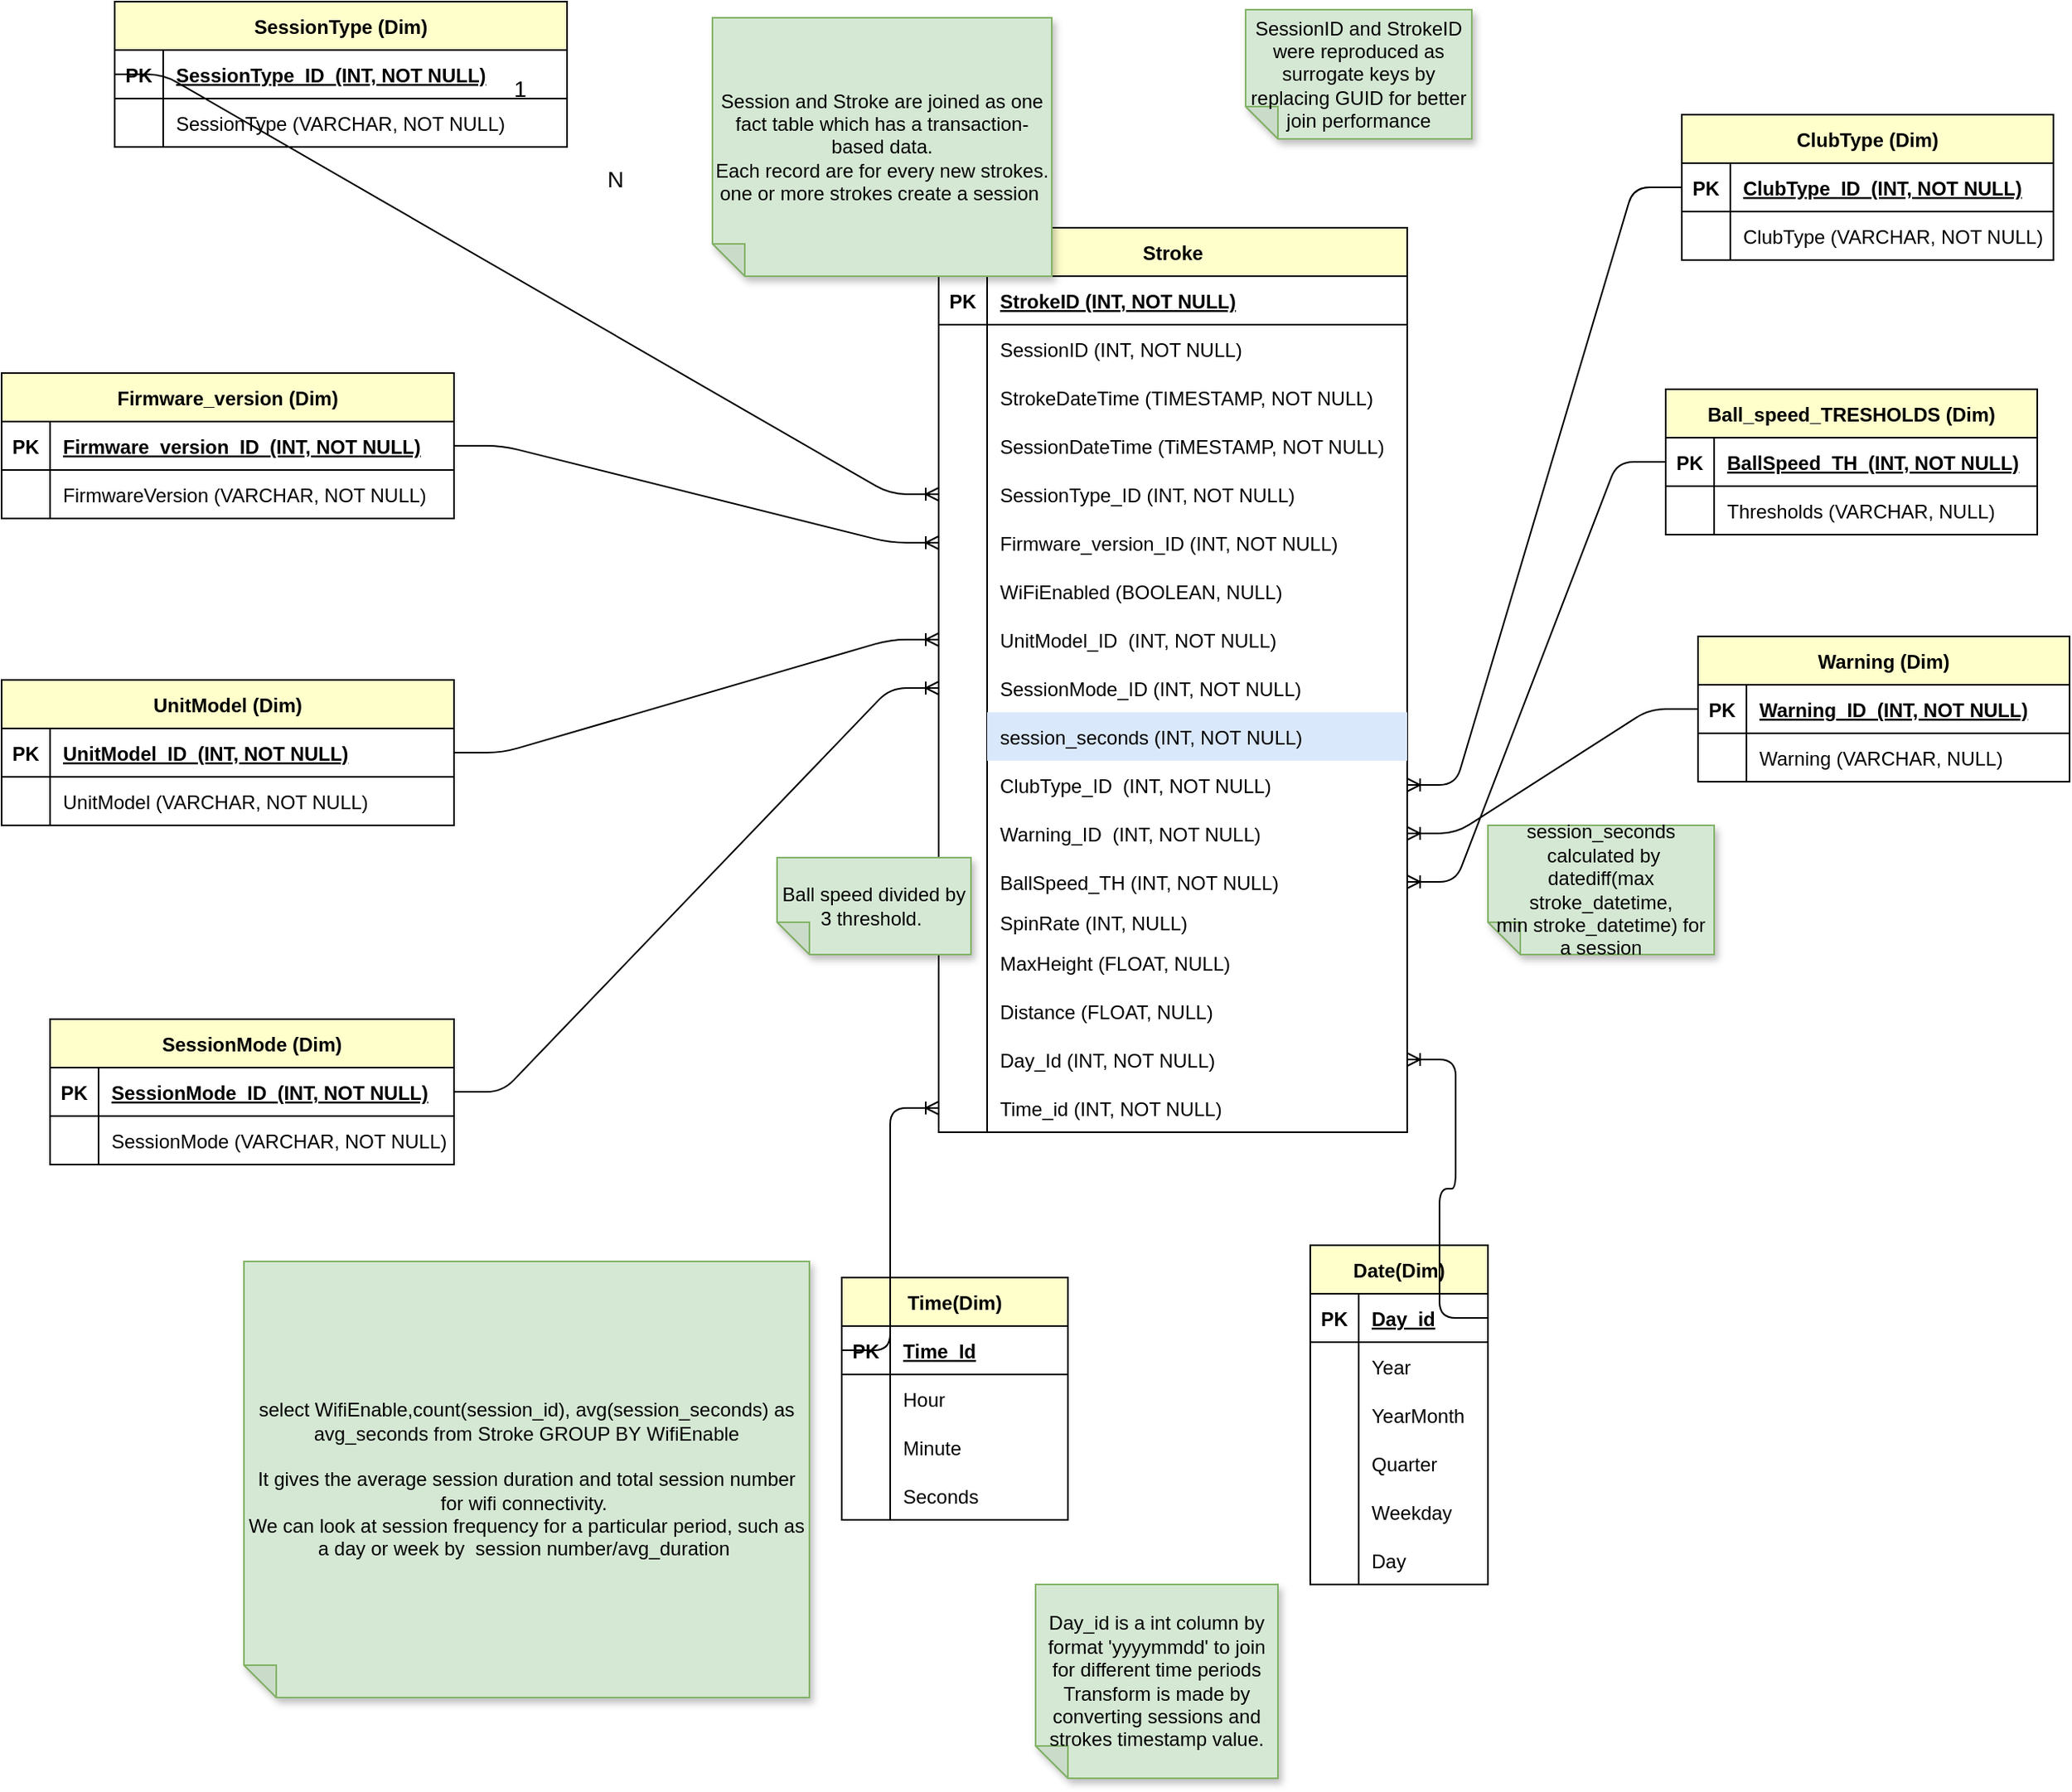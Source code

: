 <mxfile version="20.8.4" type="github">
  <diagram name="Input Data Model" id="0wDll3bY0JhVwaOHB7e4">
    <mxGraphModel dx="1191" dy="781" grid="1" gridSize="10" guides="1" tooltips="1" connect="1" arrows="1" fold="1" page="1" pageScale="1" pageWidth="1169" pageHeight="827" math="0" shadow="0">
      <root>
        <mxCell id="v9D0ILjvbAqLqava3KNG-0" />
        <mxCell id="v9D0ILjvbAqLqava3KNG-1" parent="v9D0ILjvbAqLqava3KNG-0" />
        <mxCell id="v9D0ILjvbAqLqava3KNG-27" value="Stroke" style="shape=table;startSize=30;container=1;collapsible=1;childLayout=tableLayout;fixedRows=1;rowLines=0;fontStyle=1;align=center;resizeLast=1;strokeColor=#000000;fillColor=#FFFFCC;" parent="v9D0ILjvbAqLqava3KNG-1" vertex="1">
          <mxGeometry x="590" y="160" width="290" height="560" as="geometry" />
        </mxCell>
        <mxCell id="v9D0ILjvbAqLqava3KNG-28" value="" style="shape=partialRectangle;collapsible=0;dropTarget=0;pointerEvents=0;fillColor=none;top=0;left=0;bottom=1;right=0;points=[[0,0.5],[1,0.5]];portConstraint=eastwest;" parent="v9D0ILjvbAqLqava3KNG-27" vertex="1">
          <mxGeometry y="30" width="290" height="30" as="geometry" />
        </mxCell>
        <mxCell id="v9D0ILjvbAqLqava3KNG-29" value="PK" style="shape=partialRectangle;connectable=0;fillColor=none;top=0;left=0;bottom=0;right=0;fontStyle=1;overflow=hidden;" parent="v9D0ILjvbAqLqava3KNG-28" vertex="1">
          <mxGeometry width="30" height="30" as="geometry">
            <mxRectangle width="30" height="30" as="alternateBounds" />
          </mxGeometry>
        </mxCell>
        <mxCell id="v9D0ILjvbAqLqava3KNG-30" value="StrokeID (INT, NOT NULL)" style="shape=partialRectangle;connectable=0;fillColor=none;top=0;left=0;bottom=0;right=0;align=left;spacingLeft=6;fontStyle=5;overflow=hidden;" parent="v9D0ILjvbAqLqava3KNG-28" vertex="1">
          <mxGeometry x="30" width="260" height="30" as="geometry">
            <mxRectangle width="260" height="30" as="alternateBounds" />
          </mxGeometry>
        </mxCell>
        <mxCell id="v9D0ILjvbAqLqava3KNG-31" value="" style="shape=partialRectangle;collapsible=0;dropTarget=0;pointerEvents=0;fillColor=none;top=0;left=0;bottom=0;right=0;points=[[0,0.5],[1,0.5]];portConstraint=eastwest;" parent="v9D0ILjvbAqLqava3KNG-27" vertex="1">
          <mxGeometry y="60" width="290" height="30" as="geometry" />
        </mxCell>
        <mxCell id="v9D0ILjvbAqLqava3KNG-32" value="" style="shape=partialRectangle;connectable=0;fillColor=none;top=0;left=0;bottom=0;right=0;editable=1;overflow=hidden;" parent="v9D0ILjvbAqLqava3KNG-31" vertex="1">
          <mxGeometry width="30" height="30" as="geometry">
            <mxRectangle width="30" height="30" as="alternateBounds" />
          </mxGeometry>
        </mxCell>
        <mxCell id="v9D0ILjvbAqLqava3KNG-33" value="SessionID (INT, NOT NULL)" style="shape=partialRectangle;connectable=0;fillColor=none;top=0;left=0;bottom=0;right=0;align=left;spacingLeft=6;overflow=hidden;" parent="v9D0ILjvbAqLqava3KNG-31" vertex="1">
          <mxGeometry x="30" width="260" height="30" as="geometry">
            <mxRectangle width="260" height="30" as="alternateBounds" />
          </mxGeometry>
        </mxCell>
        <mxCell id="CtVGWdbtMjKEKb-zsifK-197" value="" style="shape=partialRectangle;collapsible=0;dropTarget=0;pointerEvents=0;fillColor=none;top=0;left=0;bottom=0;right=0;points=[[0,0.5],[1,0.5]];portConstraint=eastwest;" vertex="1" parent="v9D0ILjvbAqLqava3KNG-27">
          <mxGeometry y="90" width="290" height="30" as="geometry" />
        </mxCell>
        <mxCell id="CtVGWdbtMjKEKb-zsifK-198" value="" style="shape=partialRectangle;connectable=0;fillColor=none;top=0;left=0;bottom=0;right=0;editable=1;overflow=hidden;" vertex="1" parent="CtVGWdbtMjKEKb-zsifK-197">
          <mxGeometry width="30" height="30" as="geometry">
            <mxRectangle width="30" height="30" as="alternateBounds" />
          </mxGeometry>
        </mxCell>
        <mxCell id="CtVGWdbtMjKEKb-zsifK-199" value="StrokeDateTime (TIMESTAMP, NOT NULL)" style="shape=partialRectangle;connectable=0;fillColor=none;top=0;left=0;bottom=0;right=0;align=left;spacingLeft=6;overflow=hidden;" vertex="1" parent="CtVGWdbtMjKEKb-zsifK-197">
          <mxGeometry x="30" width="260" height="30" as="geometry">
            <mxRectangle width="260" height="30" as="alternateBounds" />
          </mxGeometry>
        </mxCell>
        <mxCell id="CtVGWdbtMjKEKb-zsifK-203" value="" style="shape=partialRectangle;collapsible=0;dropTarget=0;pointerEvents=0;fillColor=none;top=0;left=0;bottom=0;right=0;points=[[0,0.5],[1,0.5]];portConstraint=eastwest;" vertex="1" parent="v9D0ILjvbAqLqava3KNG-27">
          <mxGeometry y="120" width="290" height="30" as="geometry" />
        </mxCell>
        <mxCell id="CtVGWdbtMjKEKb-zsifK-204" value="" style="shape=partialRectangle;connectable=0;fillColor=none;top=0;left=0;bottom=0;right=0;editable=1;overflow=hidden;" vertex="1" parent="CtVGWdbtMjKEKb-zsifK-203">
          <mxGeometry width="30" height="30" as="geometry">
            <mxRectangle width="30" height="30" as="alternateBounds" />
          </mxGeometry>
        </mxCell>
        <mxCell id="CtVGWdbtMjKEKb-zsifK-205" value="SessionDateTime (TiMESTAMP, NOT NULL)" style="shape=partialRectangle;connectable=0;fillColor=none;top=0;left=0;bottom=0;right=0;align=left;spacingLeft=6;overflow=hidden;" vertex="1" parent="CtVGWdbtMjKEKb-zsifK-203">
          <mxGeometry x="30" width="260" height="30" as="geometry">
            <mxRectangle width="260" height="30" as="alternateBounds" />
          </mxGeometry>
        </mxCell>
        <mxCell id="CtVGWdbtMjKEKb-zsifK-206" value="" style="shape=partialRectangle;collapsible=0;dropTarget=0;pointerEvents=0;fillColor=none;top=0;left=0;bottom=0;right=0;points=[[0,0.5],[1,0.5]];portConstraint=eastwest;" vertex="1" parent="v9D0ILjvbAqLqava3KNG-27">
          <mxGeometry y="150" width="290" height="30" as="geometry" />
        </mxCell>
        <mxCell id="CtVGWdbtMjKEKb-zsifK-207" value="" style="shape=partialRectangle;connectable=0;fillColor=none;top=0;left=0;bottom=0;right=0;editable=1;overflow=hidden;" vertex="1" parent="CtVGWdbtMjKEKb-zsifK-206">
          <mxGeometry width="30" height="30" as="geometry">
            <mxRectangle width="30" height="30" as="alternateBounds" />
          </mxGeometry>
        </mxCell>
        <mxCell id="CtVGWdbtMjKEKb-zsifK-208" value="SessionType_ID (INT, NOT NULL)" style="shape=partialRectangle;connectable=0;fillColor=none;top=0;left=0;bottom=0;right=0;align=left;spacingLeft=6;overflow=hidden;" vertex="1" parent="CtVGWdbtMjKEKb-zsifK-206">
          <mxGeometry x="30" width="260" height="30" as="geometry">
            <mxRectangle width="260" height="30" as="alternateBounds" />
          </mxGeometry>
        </mxCell>
        <mxCell id="CtVGWdbtMjKEKb-zsifK-212" value="" style="shape=partialRectangle;collapsible=0;dropTarget=0;pointerEvents=0;fillColor=none;top=0;left=0;bottom=0;right=0;points=[[0,0.5],[1,0.5]];portConstraint=eastwest;" vertex="1" parent="v9D0ILjvbAqLqava3KNG-27">
          <mxGeometry y="180" width="290" height="30" as="geometry" />
        </mxCell>
        <mxCell id="CtVGWdbtMjKEKb-zsifK-213" value="" style="shape=partialRectangle;connectable=0;fillColor=none;top=0;left=0;bottom=0;right=0;editable=1;overflow=hidden;" vertex="1" parent="CtVGWdbtMjKEKb-zsifK-212">
          <mxGeometry width="30" height="30" as="geometry">
            <mxRectangle width="30" height="30" as="alternateBounds" />
          </mxGeometry>
        </mxCell>
        <mxCell id="CtVGWdbtMjKEKb-zsifK-214" value="Firmware_version_ID (INT, NOT NULL)" style="shape=partialRectangle;connectable=0;fillColor=none;top=0;left=0;bottom=0;right=0;align=left;spacingLeft=6;overflow=hidden;" vertex="1" parent="CtVGWdbtMjKEKb-zsifK-212">
          <mxGeometry x="30" width="260" height="30" as="geometry">
            <mxRectangle width="260" height="30" as="alternateBounds" />
          </mxGeometry>
        </mxCell>
        <mxCell id="CtVGWdbtMjKEKb-zsifK-215" value="" style="shape=partialRectangle;collapsible=0;dropTarget=0;pointerEvents=0;fillColor=none;top=0;left=0;bottom=0;right=0;points=[[0,0.5],[1,0.5]];portConstraint=eastwest;" vertex="1" parent="v9D0ILjvbAqLqava3KNG-27">
          <mxGeometry y="210" width="290" height="30" as="geometry" />
        </mxCell>
        <mxCell id="CtVGWdbtMjKEKb-zsifK-216" value="" style="shape=partialRectangle;connectable=0;fillColor=none;top=0;left=0;bottom=0;right=0;editable=1;overflow=hidden;" vertex="1" parent="CtVGWdbtMjKEKb-zsifK-215">
          <mxGeometry width="30" height="30" as="geometry">
            <mxRectangle width="30" height="30" as="alternateBounds" />
          </mxGeometry>
        </mxCell>
        <mxCell id="CtVGWdbtMjKEKb-zsifK-217" value="WiFiEnabled (BOOLEAN, NULL)" style="shape=partialRectangle;connectable=0;fillColor=none;top=0;left=0;bottom=0;right=0;align=left;spacingLeft=6;overflow=hidden;" vertex="1" parent="CtVGWdbtMjKEKb-zsifK-215">
          <mxGeometry x="30" width="260" height="30" as="geometry">
            <mxRectangle width="260" height="30" as="alternateBounds" />
          </mxGeometry>
        </mxCell>
        <mxCell id="CtVGWdbtMjKEKb-zsifK-200" value="" style="shape=partialRectangle;collapsible=0;dropTarget=0;pointerEvents=0;fillColor=none;top=0;left=0;bottom=0;right=0;points=[[0,0.5],[1,0.5]];portConstraint=eastwest;" vertex="1" parent="v9D0ILjvbAqLqava3KNG-27">
          <mxGeometry y="240" width="290" height="30" as="geometry" />
        </mxCell>
        <mxCell id="CtVGWdbtMjKEKb-zsifK-201" value="" style="shape=partialRectangle;connectable=0;fillColor=none;top=0;left=0;bottom=0;right=0;editable=1;overflow=hidden;" vertex="1" parent="CtVGWdbtMjKEKb-zsifK-200">
          <mxGeometry width="30" height="30" as="geometry">
            <mxRectangle width="30" height="30" as="alternateBounds" />
          </mxGeometry>
        </mxCell>
        <mxCell id="CtVGWdbtMjKEKb-zsifK-202" value="UnitModel_ID  (INT, NOT NULL)" style="shape=partialRectangle;connectable=0;fillColor=none;top=0;left=0;bottom=0;right=0;align=left;spacingLeft=6;overflow=hidden;" vertex="1" parent="CtVGWdbtMjKEKb-zsifK-200">
          <mxGeometry x="30" width="260" height="30" as="geometry">
            <mxRectangle width="260" height="30" as="alternateBounds" />
          </mxGeometry>
        </mxCell>
        <mxCell id="CtVGWdbtMjKEKb-zsifK-218" value="" style="shape=partialRectangle;collapsible=0;dropTarget=0;pointerEvents=0;fillColor=none;top=0;left=0;bottom=0;right=0;points=[[0,0.5],[1,0.5]];portConstraint=eastwest;" vertex="1" parent="v9D0ILjvbAqLqava3KNG-27">
          <mxGeometry y="270" width="290" height="30" as="geometry" />
        </mxCell>
        <mxCell id="CtVGWdbtMjKEKb-zsifK-219" value="" style="shape=partialRectangle;connectable=0;fillColor=none;top=0;left=0;bottom=0;right=0;editable=1;overflow=hidden;" vertex="1" parent="CtVGWdbtMjKEKb-zsifK-218">
          <mxGeometry width="30" height="30" as="geometry">
            <mxRectangle width="30" height="30" as="alternateBounds" />
          </mxGeometry>
        </mxCell>
        <mxCell id="CtVGWdbtMjKEKb-zsifK-220" value="SessionMode_ID (INT, NOT NULL)" style="shape=partialRectangle;connectable=0;fillColor=none;top=0;left=0;bottom=0;right=0;align=left;spacingLeft=6;overflow=hidden;" vertex="1" parent="CtVGWdbtMjKEKb-zsifK-218">
          <mxGeometry x="30" width="260" height="30" as="geometry">
            <mxRectangle width="260" height="30" as="alternateBounds" />
          </mxGeometry>
        </mxCell>
        <mxCell id="v9D0ILjvbAqLqava3KNG-34" value="" style="shape=partialRectangle;collapsible=0;dropTarget=0;pointerEvents=0;fillColor=none;top=0;left=0;bottom=0;right=0;points=[[0,0.5],[1,0.5]];portConstraint=eastwest;" parent="v9D0ILjvbAqLqava3KNG-27" vertex="1">
          <mxGeometry y="300" width="290" height="30" as="geometry" />
        </mxCell>
        <mxCell id="v9D0ILjvbAqLqava3KNG-35" value="" style="shape=partialRectangle;connectable=0;fillColor=none;top=0;left=0;bottom=0;right=0;editable=1;overflow=hidden;" parent="v9D0ILjvbAqLqava3KNG-34" vertex="1">
          <mxGeometry width="30" height="30" as="geometry">
            <mxRectangle width="30" height="30" as="alternateBounds" />
          </mxGeometry>
        </mxCell>
        <mxCell id="v9D0ILjvbAqLqava3KNG-36" value="session_seconds (INT, NOT NULL)" style="shape=partialRectangle;connectable=0;fillColor=#dae8fc;top=0;left=0;bottom=0;right=0;align=left;spacingLeft=6;overflow=hidden;strokeColor=#6c8ebf;" parent="v9D0ILjvbAqLqava3KNG-34" vertex="1">
          <mxGeometry x="30" width="260" height="30" as="geometry">
            <mxRectangle width="260" height="30" as="alternateBounds" />
          </mxGeometry>
        </mxCell>
        <mxCell id="v9D0ILjvbAqLqava3KNG-37" value="" style="shape=partialRectangle;collapsible=0;dropTarget=0;pointerEvents=0;fillColor=none;top=0;left=0;bottom=0;right=0;points=[[0,0.5],[1,0.5]];portConstraint=eastwest;" parent="v9D0ILjvbAqLqava3KNG-27" vertex="1">
          <mxGeometry y="330" width="290" height="30" as="geometry" />
        </mxCell>
        <mxCell id="v9D0ILjvbAqLqava3KNG-38" value="" style="shape=partialRectangle;connectable=0;fillColor=none;top=0;left=0;bottom=0;right=0;editable=1;overflow=hidden;" parent="v9D0ILjvbAqLqava3KNG-37" vertex="1">
          <mxGeometry width="30" height="30" as="geometry">
            <mxRectangle width="30" height="30" as="alternateBounds" />
          </mxGeometry>
        </mxCell>
        <mxCell id="v9D0ILjvbAqLqava3KNG-39" value="ClubType_ID  (INT, NOT NULL)" style="shape=partialRectangle;connectable=0;fillColor=none;top=0;left=0;bottom=0;right=0;align=left;spacingLeft=6;overflow=hidden;" parent="v9D0ILjvbAqLqava3KNG-37" vertex="1">
          <mxGeometry x="30" width="260" height="30" as="geometry">
            <mxRectangle width="260" height="30" as="alternateBounds" />
          </mxGeometry>
        </mxCell>
        <mxCell id="v9D0ILjvbAqLqava3KNG-40" style="shape=partialRectangle;collapsible=0;dropTarget=0;pointerEvents=0;fillColor=none;top=0;left=0;bottom=0;right=0;points=[[0,0.5],[1,0.5]];portConstraint=eastwest;" parent="v9D0ILjvbAqLqava3KNG-27" vertex="1">
          <mxGeometry y="360" width="290" height="30" as="geometry" />
        </mxCell>
        <mxCell id="v9D0ILjvbAqLqava3KNG-41" style="shape=partialRectangle;connectable=0;fillColor=none;top=0;left=0;bottom=0;right=0;editable=1;overflow=hidden;" parent="v9D0ILjvbAqLqava3KNG-40" vertex="1">
          <mxGeometry width="30" height="30" as="geometry">
            <mxRectangle width="30" height="30" as="alternateBounds" />
          </mxGeometry>
        </mxCell>
        <mxCell id="v9D0ILjvbAqLqava3KNG-42" value="Warning_ID  (INT, NOT NULL)" style="shape=partialRectangle;connectable=0;fillColor=none;top=0;left=0;bottom=0;right=0;align=left;spacingLeft=6;overflow=hidden;" parent="v9D0ILjvbAqLqava3KNG-40" vertex="1">
          <mxGeometry x="30" width="260" height="30" as="geometry">
            <mxRectangle width="260" height="30" as="alternateBounds" />
          </mxGeometry>
        </mxCell>
        <mxCell id="v9D0ILjvbAqLqava3KNG-43" style="shape=partialRectangle;collapsible=0;dropTarget=0;pointerEvents=0;fillColor=none;top=0;left=0;bottom=0;right=0;points=[[0,0.5],[1,0.5]];portConstraint=eastwest;" parent="v9D0ILjvbAqLqava3KNG-27" vertex="1">
          <mxGeometry y="390" width="290" height="30" as="geometry" />
        </mxCell>
        <mxCell id="v9D0ILjvbAqLqava3KNG-44" style="shape=partialRectangle;connectable=0;fillColor=none;top=0;left=0;bottom=0;right=0;editable=1;overflow=hidden;" parent="v9D0ILjvbAqLqava3KNG-43" vertex="1">
          <mxGeometry width="30" height="30" as="geometry">
            <mxRectangle width="30" height="30" as="alternateBounds" />
          </mxGeometry>
        </mxCell>
        <mxCell id="v9D0ILjvbAqLqava3KNG-45" value="BallSpeed_TH (INT, NOT NULL)" style="shape=partialRectangle;connectable=0;fillColor=none;top=0;left=0;bottom=0;right=0;align=left;spacingLeft=6;overflow=hidden;" parent="v9D0ILjvbAqLqava3KNG-43" vertex="1">
          <mxGeometry x="30" width="260" height="30" as="geometry">
            <mxRectangle width="260" height="30" as="alternateBounds" />
          </mxGeometry>
        </mxCell>
        <mxCell id="v9D0ILjvbAqLqava3KNG-46" style="shape=partialRectangle;collapsible=0;dropTarget=0;pointerEvents=0;fillColor=none;top=0;left=0;bottom=0;right=0;points=[[0,0.5],[1,0.5]];portConstraint=eastwest;" parent="v9D0ILjvbAqLqava3KNG-27" vertex="1">
          <mxGeometry y="420" width="290" height="20" as="geometry" />
        </mxCell>
        <mxCell id="v9D0ILjvbAqLqava3KNG-47" style="shape=partialRectangle;connectable=0;fillColor=none;top=0;left=0;bottom=0;right=0;editable=1;overflow=hidden;" parent="v9D0ILjvbAqLqava3KNG-46" vertex="1">
          <mxGeometry width="30" height="20" as="geometry">
            <mxRectangle width="30" height="20" as="alternateBounds" />
          </mxGeometry>
        </mxCell>
        <mxCell id="v9D0ILjvbAqLqava3KNG-48" value="SpinRate (INT, NULL)" style="shape=partialRectangle;connectable=0;fillColor=none;top=0;left=0;bottom=0;right=0;align=left;spacingLeft=6;overflow=hidden;" parent="v9D0ILjvbAqLqava3KNG-46" vertex="1">
          <mxGeometry x="30" width="260" height="20" as="geometry">
            <mxRectangle width="260" height="20" as="alternateBounds" />
          </mxGeometry>
        </mxCell>
        <mxCell id="v9D0ILjvbAqLqava3KNG-49" style="shape=partialRectangle;collapsible=0;dropTarget=0;pointerEvents=0;fillColor=none;top=0;left=0;bottom=0;right=0;points=[[0,0.5],[1,0.5]];portConstraint=eastwest;" parent="v9D0ILjvbAqLqava3KNG-27" vertex="1">
          <mxGeometry y="440" width="290" height="30" as="geometry" />
        </mxCell>
        <mxCell id="v9D0ILjvbAqLqava3KNG-50" style="shape=partialRectangle;connectable=0;fillColor=none;top=0;left=0;bottom=0;right=0;editable=1;overflow=hidden;" parent="v9D0ILjvbAqLqava3KNG-49" vertex="1">
          <mxGeometry width="30" height="30" as="geometry">
            <mxRectangle width="30" height="30" as="alternateBounds" />
          </mxGeometry>
        </mxCell>
        <mxCell id="v9D0ILjvbAqLqava3KNG-51" value="MaxHeight (FLOAT, NULL)" style="shape=partialRectangle;connectable=0;fillColor=none;top=0;left=0;bottom=0;right=0;align=left;spacingLeft=6;overflow=hidden;" parent="v9D0ILjvbAqLqava3KNG-49" vertex="1">
          <mxGeometry x="30" width="260" height="30" as="geometry">
            <mxRectangle width="260" height="30" as="alternateBounds" />
          </mxGeometry>
        </mxCell>
        <mxCell id="CtVGWdbtMjKEKb-zsifK-123" style="shape=partialRectangle;collapsible=0;dropTarget=0;pointerEvents=0;fillColor=none;top=0;left=0;bottom=0;right=0;points=[[0,0.5],[1,0.5]];portConstraint=eastwest;" vertex="1" parent="v9D0ILjvbAqLqava3KNG-27">
          <mxGeometry y="470" width="290" height="30" as="geometry" />
        </mxCell>
        <mxCell id="CtVGWdbtMjKEKb-zsifK-124" style="shape=partialRectangle;connectable=0;fillColor=none;top=0;left=0;bottom=0;right=0;editable=1;overflow=hidden;" vertex="1" parent="CtVGWdbtMjKEKb-zsifK-123">
          <mxGeometry width="30" height="30" as="geometry">
            <mxRectangle width="30" height="30" as="alternateBounds" />
          </mxGeometry>
        </mxCell>
        <mxCell id="CtVGWdbtMjKEKb-zsifK-125" value="Distance (FLOAT, NULL)" style="shape=partialRectangle;connectable=0;fillColor=none;top=0;left=0;bottom=0;right=0;align=left;spacingLeft=6;overflow=hidden;" vertex="1" parent="CtVGWdbtMjKEKb-zsifK-123">
          <mxGeometry x="30" width="260" height="30" as="geometry">
            <mxRectangle width="260" height="30" as="alternateBounds" />
          </mxGeometry>
        </mxCell>
        <mxCell id="CtVGWdbtMjKEKb-zsifK-209" style="shape=partialRectangle;collapsible=0;dropTarget=0;pointerEvents=0;fillColor=none;top=0;left=0;bottom=0;right=0;points=[[0,0.5],[1,0.5]];portConstraint=eastwest;" vertex="1" parent="v9D0ILjvbAqLqava3KNG-27">
          <mxGeometry y="500" width="290" height="30" as="geometry" />
        </mxCell>
        <mxCell id="CtVGWdbtMjKEKb-zsifK-210" style="shape=partialRectangle;connectable=0;fillColor=none;top=0;left=0;bottom=0;right=0;editable=1;overflow=hidden;" vertex="1" parent="CtVGWdbtMjKEKb-zsifK-209">
          <mxGeometry width="30" height="30" as="geometry">
            <mxRectangle width="30" height="30" as="alternateBounds" />
          </mxGeometry>
        </mxCell>
        <mxCell id="CtVGWdbtMjKEKb-zsifK-211" value="Day_Id (INT, NOT NULL)" style="shape=partialRectangle;connectable=0;fillColor=none;top=0;left=0;bottom=0;right=0;align=left;spacingLeft=6;overflow=hidden;" vertex="1" parent="CtVGWdbtMjKEKb-zsifK-209">
          <mxGeometry x="30" width="260" height="30" as="geometry">
            <mxRectangle width="260" height="30" as="alternateBounds" />
          </mxGeometry>
        </mxCell>
        <mxCell id="v9D0ILjvbAqLqava3KNG-52" style="shape=partialRectangle;collapsible=0;dropTarget=0;pointerEvents=0;fillColor=none;top=0;left=0;bottom=0;right=0;points=[[0,0.5],[1,0.5]];portConstraint=eastwest;" parent="v9D0ILjvbAqLqava3KNG-27" vertex="1">
          <mxGeometry y="530" width="290" height="30" as="geometry" />
        </mxCell>
        <mxCell id="v9D0ILjvbAqLqava3KNG-53" style="shape=partialRectangle;connectable=0;fillColor=none;top=0;left=0;bottom=0;right=0;editable=1;overflow=hidden;" parent="v9D0ILjvbAqLqava3KNG-52" vertex="1">
          <mxGeometry width="30" height="30" as="geometry">
            <mxRectangle width="30" height="30" as="alternateBounds" />
          </mxGeometry>
        </mxCell>
        <mxCell id="v9D0ILjvbAqLqava3KNG-54" value="Time_id (INT, NOT NULL)" style="shape=partialRectangle;connectable=0;fillColor=none;top=0;left=0;bottom=0;right=0;align=left;spacingLeft=6;overflow=hidden;" parent="v9D0ILjvbAqLqava3KNG-52" vertex="1">
          <mxGeometry x="30" width="260" height="30" as="geometry">
            <mxRectangle width="260" height="30" as="alternateBounds" />
          </mxGeometry>
        </mxCell>
        <mxCell id="v9D0ILjvbAqLqava3KNG-182" value="1" style="text;html=1;strokeColor=none;fillColor=none;align=center;verticalAlign=middle;whiteSpace=wrap;rounded=0;fontSize=14;" parent="v9D0ILjvbAqLqava3KNG-1" vertex="1">
          <mxGeometry x="311" y="64" width="40" height="20" as="geometry" />
        </mxCell>
        <mxCell id="v9D0ILjvbAqLqava3KNG-183" value="N" style="text;html=1;strokeColor=none;fillColor=none;align=center;verticalAlign=middle;whiteSpace=wrap;rounded=0;fontSize=14;" parent="v9D0ILjvbAqLqava3KNG-1" vertex="1">
          <mxGeometry x="370" y="120" width="40" height="20" as="geometry" />
        </mxCell>
        <mxCell id="CtVGWdbtMjKEKb-zsifK-0" value="Firmware_version (Dim)" style="shape=table;startSize=30;container=1;collapsible=1;childLayout=tableLayout;fixedRows=1;rowLines=0;fontStyle=1;align=center;resizeLast=1;strokeColor=#000000;fillColor=#FFFFCC;" vertex="1" parent="v9D0ILjvbAqLqava3KNG-1">
          <mxGeometry x="10" y="250" width="280" height="90" as="geometry">
            <mxRectangle x="360" y="220" width="80" height="30" as="alternateBounds" />
          </mxGeometry>
        </mxCell>
        <mxCell id="CtVGWdbtMjKEKb-zsifK-1" value="" style="shape=partialRectangle;collapsible=0;dropTarget=0;pointerEvents=0;fillColor=none;top=0;left=0;bottom=1;right=0;points=[[0,0.5],[1,0.5]];portConstraint=eastwest;" vertex="1" parent="CtVGWdbtMjKEKb-zsifK-0">
          <mxGeometry y="30" width="280" height="30" as="geometry" />
        </mxCell>
        <mxCell id="CtVGWdbtMjKEKb-zsifK-2" value="PK" style="shape=partialRectangle;connectable=0;fillColor=none;top=0;left=0;bottom=0;right=0;fontStyle=1;overflow=hidden;" vertex="1" parent="CtVGWdbtMjKEKb-zsifK-1">
          <mxGeometry width="30" height="30" as="geometry">
            <mxRectangle width="30" height="30" as="alternateBounds" />
          </mxGeometry>
        </mxCell>
        <mxCell id="CtVGWdbtMjKEKb-zsifK-3" value="Firmware_version_ID  (INT, NOT NULL)" style="shape=partialRectangle;connectable=0;fillColor=none;top=0;left=0;bottom=0;right=0;align=left;spacingLeft=6;fontStyle=5;overflow=hidden;" vertex="1" parent="CtVGWdbtMjKEKb-zsifK-1">
          <mxGeometry x="30" width="250" height="30" as="geometry">
            <mxRectangle width="250" height="30" as="alternateBounds" />
          </mxGeometry>
        </mxCell>
        <mxCell id="CtVGWdbtMjKEKb-zsifK-10" value="" style="shape=partialRectangle;collapsible=0;dropTarget=0;pointerEvents=0;fillColor=none;top=0;left=0;bottom=0;right=0;points=[[0,0.5],[1,0.5]];portConstraint=eastwest;" vertex="1" parent="CtVGWdbtMjKEKb-zsifK-0">
          <mxGeometry y="60" width="280" height="30" as="geometry" />
        </mxCell>
        <mxCell id="CtVGWdbtMjKEKb-zsifK-11" value="" style="shape=partialRectangle;connectable=0;fillColor=none;top=0;left=0;bottom=0;right=0;editable=1;overflow=hidden;" vertex="1" parent="CtVGWdbtMjKEKb-zsifK-10">
          <mxGeometry width="30" height="30" as="geometry">
            <mxRectangle width="30" height="30" as="alternateBounds" />
          </mxGeometry>
        </mxCell>
        <mxCell id="CtVGWdbtMjKEKb-zsifK-12" value="FirmwareVersion (VARCHAR, NOT NULL)" style="shape=partialRectangle;connectable=0;fillColor=none;top=0;left=0;bottom=0;right=0;align=left;spacingLeft=6;overflow=hidden;" vertex="1" parent="CtVGWdbtMjKEKb-zsifK-10">
          <mxGeometry x="30" width="250" height="30" as="geometry">
            <mxRectangle width="250" height="30" as="alternateBounds" />
          </mxGeometry>
        </mxCell>
        <mxCell id="CtVGWdbtMjKEKb-zsifK-28" value="SessionMode (Dim)" style="shape=table;startSize=30;container=1;collapsible=1;childLayout=tableLayout;fixedRows=1;rowLines=0;fontStyle=1;align=center;resizeLast=1;strokeColor=#000000;fillColor=#FFFFCC;" vertex="1" parent="v9D0ILjvbAqLqava3KNG-1">
          <mxGeometry x="40" y="650" width="250" height="90" as="geometry">
            <mxRectangle x="360" y="220" width="80" height="30" as="alternateBounds" />
          </mxGeometry>
        </mxCell>
        <mxCell id="CtVGWdbtMjKEKb-zsifK-29" value="" style="shape=partialRectangle;collapsible=0;dropTarget=0;pointerEvents=0;fillColor=none;top=0;left=0;bottom=1;right=0;points=[[0,0.5],[1,0.5]];portConstraint=eastwest;" vertex="1" parent="CtVGWdbtMjKEKb-zsifK-28">
          <mxGeometry y="30" width="250" height="30" as="geometry" />
        </mxCell>
        <mxCell id="CtVGWdbtMjKEKb-zsifK-30" value="PK" style="shape=partialRectangle;connectable=0;fillColor=none;top=0;left=0;bottom=0;right=0;fontStyle=1;overflow=hidden;" vertex="1" parent="CtVGWdbtMjKEKb-zsifK-29">
          <mxGeometry width="30" height="30" as="geometry">
            <mxRectangle width="30" height="30" as="alternateBounds" />
          </mxGeometry>
        </mxCell>
        <mxCell id="CtVGWdbtMjKEKb-zsifK-31" value="SessionMode_ID  (INT, NOT NULL)" style="shape=partialRectangle;connectable=0;fillColor=none;top=0;left=0;bottom=0;right=0;align=left;spacingLeft=6;fontStyle=5;overflow=hidden;" vertex="1" parent="CtVGWdbtMjKEKb-zsifK-29">
          <mxGeometry x="30" width="220" height="30" as="geometry">
            <mxRectangle width="220" height="30" as="alternateBounds" />
          </mxGeometry>
        </mxCell>
        <mxCell id="CtVGWdbtMjKEKb-zsifK-35" style="shape=partialRectangle;collapsible=0;dropTarget=0;pointerEvents=0;fillColor=none;top=0;left=0;bottom=0;right=0;points=[[0,0.5],[1,0.5]];portConstraint=eastwest;" vertex="1" parent="CtVGWdbtMjKEKb-zsifK-28">
          <mxGeometry y="60" width="250" height="30" as="geometry" />
        </mxCell>
        <mxCell id="CtVGWdbtMjKEKb-zsifK-36" style="shape=partialRectangle;connectable=0;fillColor=none;top=0;left=0;bottom=0;right=0;editable=1;overflow=hidden;" vertex="1" parent="CtVGWdbtMjKEKb-zsifK-35">
          <mxGeometry width="30" height="30" as="geometry">
            <mxRectangle width="30" height="30" as="alternateBounds" />
          </mxGeometry>
        </mxCell>
        <mxCell id="CtVGWdbtMjKEKb-zsifK-37" value="SessionMode (VARCHAR, NOT NULL)" style="shape=partialRectangle;connectable=0;fillColor=none;top=0;left=0;bottom=0;right=0;align=left;spacingLeft=6;overflow=hidden;" vertex="1" parent="CtVGWdbtMjKEKb-zsifK-35">
          <mxGeometry x="30" width="220" height="30" as="geometry">
            <mxRectangle width="220" height="30" as="alternateBounds" />
          </mxGeometry>
        </mxCell>
        <mxCell id="CtVGWdbtMjKEKb-zsifK-38" value="SessionType (Dim)" style="shape=table;startSize=30;container=1;collapsible=1;childLayout=tableLayout;fixedRows=1;rowLines=0;fontStyle=1;align=center;resizeLast=1;strokeColor=#000000;fillColor=#FFFFCC;" vertex="1" parent="v9D0ILjvbAqLqava3KNG-1">
          <mxGeometry x="80" y="20" width="280" height="90" as="geometry">
            <mxRectangle x="360" y="220" width="80" height="30" as="alternateBounds" />
          </mxGeometry>
        </mxCell>
        <mxCell id="CtVGWdbtMjKEKb-zsifK-39" value="" style="shape=partialRectangle;collapsible=0;dropTarget=0;pointerEvents=0;fillColor=none;top=0;left=0;bottom=1;right=0;points=[[0,0.5],[1,0.5]];portConstraint=eastwest;" vertex="1" parent="CtVGWdbtMjKEKb-zsifK-38">
          <mxGeometry y="30" width="280" height="30" as="geometry" />
        </mxCell>
        <mxCell id="CtVGWdbtMjKEKb-zsifK-40" value="PK" style="shape=partialRectangle;connectable=0;fillColor=none;top=0;left=0;bottom=0;right=0;fontStyle=1;overflow=hidden;" vertex="1" parent="CtVGWdbtMjKEKb-zsifK-39">
          <mxGeometry width="30" height="30" as="geometry">
            <mxRectangle width="30" height="30" as="alternateBounds" />
          </mxGeometry>
        </mxCell>
        <mxCell id="CtVGWdbtMjKEKb-zsifK-41" value="SessionType_ID  (INT, NOT NULL)" style="shape=partialRectangle;connectable=0;fillColor=none;top=0;left=0;bottom=0;right=0;align=left;spacingLeft=6;fontStyle=5;overflow=hidden;" vertex="1" parent="CtVGWdbtMjKEKb-zsifK-39">
          <mxGeometry x="30" width="250" height="30" as="geometry">
            <mxRectangle width="250" height="30" as="alternateBounds" />
          </mxGeometry>
        </mxCell>
        <mxCell id="CtVGWdbtMjKEKb-zsifK-42" style="shape=partialRectangle;collapsible=0;dropTarget=0;pointerEvents=0;fillColor=none;top=0;left=0;bottom=0;right=0;points=[[0,0.5],[1,0.5]];portConstraint=eastwest;" vertex="1" parent="CtVGWdbtMjKEKb-zsifK-38">
          <mxGeometry y="60" width="280" height="30" as="geometry" />
        </mxCell>
        <mxCell id="CtVGWdbtMjKEKb-zsifK-43" style="shape=partialRectangle;connectable=0;fillColor=none;top=0;left=0;bottom=0;right=0;editable=1;overflow=hidden;" vertex="1" parent="CtVGWdbtMjKEKb-zsifK-42">
          <mxGeometry width="30" height="30" as="geometry">
            <mxRectangle width="30" height="30" as="alternateBounds" />
          </mxGeometry>
        </mxCell>
        <mxCell id="CtVGWdbtMjKEKb-zsifK-44" value="SessionType (VARCHAR, NOT NULL)" style="shape=partialRectangle;connectable=0;fillColor=none;top=0;left=0;bottom=0;right=0;align=left;spacingLeft=6;overflow=hidden;" vertex="1" parent="CtVGWdbtMjKEKb-zsifK-42">
          <mxGeometry x="30" width="250" height="30" as="geometry">
            <mxRectangle width="250" height="30" as="alternateBounds" />
          </mxGeometry>
        </mxCell>
        <mxCell id="CtVGWdbtMjKEKb-zsifK-45" value="UnitModel (Dim)" style="shape=table;startSize=30;container=1;collapsible=1;childLayout=tableLayout;fixedRows=1;rowLines=0;fontStyle=1;align=center;resizeLast=1;strokeColor=#000000;fillColor=#FFFFCC;" vertex="1" parent="v9D0ILjvbAqLqava3KNG-1">
          <mxGeometry x="10" y="440" width="280" height="90" as="geometry">
            <mxRectangle x="360" y="220" width="80" height="30" as="alternateBounds" />
          </mxGeometry>
        </mxCell>
        <mxCell id="CtVGWdbtMjKEKb-zsifK-46" value="" style="shape=partialRectangle;collapsible=0;dropTarget=0;pointerEvents=0;fillColor=none;top=0;left=0;bottom=1;right=0;points=[[0,0.5],[1,0.5]];portConstraint=eastwest;" vertex="1" parent="CtVGWdbtMjKEKb-zsifK-45">
          <mxGeometry y="30" width="280" height="30" as="geometry" />
        </mxCell>
        <mxCell id="CtVGWdbtMjKEKb-zsifK-47" value="PK" style="shape=partialRectangle;connectable=0;fillColor=none;top=0;left=0;bottom=0;right=0;fontStyle=1;overflow=hidden;" vertex="1" parent="CtVGWdbtMjKEKb-zsifK-46">
          <mxGeometry width="30" height="30" as="geometry">
            <mxRectangle width="30" height="30" as="alternateBounds" />
          </mxGeometry>
        </mxCell>
        <mxCell id="CtVGWdbtMjKEKb-zsifK-48" value="UnitModel_ID  (INT, NOT NULL)" style="shape=partialRectangle;connectable=0;fillColor=none;top=0;left=0;bottom=0;right=0;align=left;spacingLeft=6;fontStyle=5;overflow=hidden;" vertex="1" parent="CtVGWdbtMjKEKb-zsifK-46">
          <mxGeometry x="30" width="250" height="30" as="geometry">
            <mxRectangle width="250" height="30" as="alternateBounds" />
          </mxGeometry>
        </mxCell>
        <mxCell id="CtVGWdbtMjKEKb-zsifK-49" style="shape=partialRectangle;collapsible=0;dropTarget=0;pointerEvents=0;fillColor=none;top=0;left=0;bottom=0;right=0;points=[[0,0.5],[1,0.5]];portConstraint=eastwest;" vertex="1" parent="CtVGWdbtMjKEKb-zsifK-45">
          <mxGeometry y="60" width="280" height="30" as="geometry" />
        </mxCell>
        <mxCell id="CtVGWdbtMjKEKb-zsifK-50" style="shape=partialRectangle;connectable=0;fillColor=none;top=0;left=0;bottom=0;right=0;editable=1;overflow=hidden;" vertex="1" parent="CtVGWdbtMjKEKb-zsifK-49">
          <mxGeometry width="30" height="30" as="geometry">
            <mxRectangle width="30" height="30" as="alternateBounds" />
          </mxGeometry>
        </mxCell>
        <mxCell id="CtVGWdbtMjKEKb-zsifK-51" value="UnitModel (VARCHAR, NOT NULL)" style="shape=partialRectangle;connectable=0;fillColor=none;top=0;left=0;bottom=0;right=0;align=left;spacingLeft=6;overflow=hidden;" vertex="1" parent="CtVGWdbtMjKEKb-zsifK-49">
          <mxGeometry x="30" width="250" height="30" as="geometry">
            <mxRectangle width="250" height="30" as="alternateBounds" />
          </mxGeometry>
        </mxCell>
        <mxCell id="CtVGWdbtMjKEKb-zsifK-52" value="ClubType (Dim)" style="shape=table;startSize=30;container=1;collapsible=1;childLayout=tableLayout;fixedRows=1;rowLines=0;fontStyle=1;align=center;resizeLast=1;strokeColor=#000000;fillColor=#FFFFCC;" vertex="1" parent="v9D0ILjvbAqLqava3KNG-1">
          <mxGeometry x="1050" y="90" width="230" height="90" as="geometry">
            <mxRectangle x="360" y="220" width="80" height="30" as="alternateBounds" />
          </mxGeometry>
        </mxCell>
        <mxCell id="CtVGWdbtMjKEKb-zsifK-53" value="" style="shape=partialRectangle;collapsible=0;dropTarget=0;pointerEvents=0;fillColor=none;top=0;left=0;bottom=1;right=0;points=[[0,0.5],[1,0.5]];portConstraint=eastwest;" vertex="1" parent="CtVGWdbtMjKEKb-zsifK-52">
          <mxGeometry y="30" width="230" height="30" as="geometry" />
        </mxCell>
        <mxCell id="CtVGWdbtMjKEKb-zsifK-54" value="PK" style="shape=partialRectangle;connectable=0;fillColor=none;top=0;left=0;bottom=0;right=0;fontStyle=1;overflow=hidden;" vertex="1" parent="CtVGWdbtMjKEKb-zsifK-53">
          <mxGeometry width="30" height="30" as="geometry">
            <mxRectangle width="30" height="30" as="alternateBounds" />
          </mxGeometry>
        </mxCell>
        <mxCell id="CtVGWdbtMjKEKb-zsifK-55" value="ClubType_ID  (INT, NOT NULL)" style="shape=partialRectangle;connectable=0;fillColor=none;top=0;left=0;bottom=0;right=0;align=left;spacingLeft=6;fontStyle=5;overflow=hidden;" vertex="1" parent="CtVGWdbtMjKEKb-zsifK-53">
          <mxGeometry x="30" width="200" height="30" as="geometry">
            <mxRectangle width="200" height="30" as="alternateBounds" />
          </mxGeometry>
        </mxCell>
        <mxCell id="CtVGWdbtMjKEKb-zsifK-56" style="shape=partialRectangle;collapsible=0;dropTarget=0;pointerEvents=0;fillColor=none;top=0;left=0;bottom=0;right=0;points=[[0,0.5],[1,0.5]];portConstraint=eastwest;" vertex="1" parent="CtVGWdbtMjKEKb-zsifK-52">
          <mxGeometry y="60" width="230" height="30" as="geometry" />
        </mxCell>
        <mxCell id="CtVGWdbtMjKEKb-zsifK-57" style="shape=partialRectangle;connectable=0;fillColor=none;top=0;left=0;bottom=0;right=0;editable=1;overflow=hidden;" vertex="1" parent="CtVGWdbtMjKEKb-zsifK-56">
          <mxGeometry width="30" height="30" as="geometry">
            <mxRectangle width="30" height="30" as="alternateBounds" />
          </mxGeometry>
        </mxCell>
        <mxCell id="CtVGWdbtMjKEKb-zsifK-58" value="ClubType (VARCHAR, NOT NULL)" style="shape=partialRectangle;connectable=0;fillColor=none;top=0;left=0;bottom=0;right=0;align=left;spacingLeft=6;overflow=hidden;" vertex="1" parent="CtVGWdbtMjKEKb-zsifK-56">
          <mxGeometry x="30" width="200" height="30" as="geometry">
            <mxRectangle width="200" height="30" as="alternateBounds" />
          </mxGeometry>
        </mxCell>
        <mxCell id="CtVGWdbtMjKEKb-zsifK-59" value="Warning (Dim)" style="shape=table;startSize=30;container=1;collapsible=1;childLayout=tableLayout;fixedRows=1;rowLines=0;fontStyle=1;align=center;resizeLast=1;strokeColor=#000000;fillColor=#FFFFCC;" vertex="1" parent="v9D0ILjvbAqLqava3KNG-1">
          <mxGeometry x="1060" y="413" width="230" height="90" as="geometry">
            <mxRectangle x="360" y="220" width="80" height="30" as="alternateBounds" />
          </mxGeometry>
        </mxCell>
        <mxCell id="CtVGWdbtMjKEKb-zsifK-60" value="" style="shape=partialRectangle;collapsible=0;dropTarget=0;pointerEvents=0;fillColor=none;top=0;left=0;bottom=1;right=0;points=[[0,0.5],[1,0.5]];portConstraint=eastwest;" vertex="1" parent="CtVGWdbtMjKEKb-zsifK-59">
          <mxGeometry y="30" width="230" height="30" as="geometry" />
        </mxCell>
        <mxCell id="CtVGWdbtMjKEKb-zsifK-61" value="PK" style="shape=partialRectangle;connectable=0;fillColor=none;top=0;left=0;bottom=0;right=0;fontStyle=1;overflow=hidden;" vertex="1" parent="CtVGWdbtMjKEKb-zsifK-60">
          <mxGeometry width="30" height="30" as="geometry">
            <mxRectangle width="30" height="30" as="alternateBounds" />
          </mxGeometry>
        </mxCell>
        <mxCell id="CtVGWdbtMjKEKb-zsifK-62" value="Warning_ID  (INT, NOT NULL)" style="shape=partialRectangle;connectable=0;fillColor=none;top=0;left=0;bottom=0;right=0;align=left;spacingLeft=6;fontStyle=5;overflow=hidden;" vertex="1" parent="CtVGWdbtMjKEKb-zsifK-60">
          <mxGeometry x="30" width="200" height="30" as="geometry">
            <mxRectangle width="200" height="30" as="alternateBounds" />
          </mxGeometry>
        </mxCell>
        <mxCell id="CtVGWdbtMjKEKb-zsifK-63" style="shape=partialRectangle;collapsible=0;dropTarget=0;pointerEvents=0;fillColor=none;top=0;left=0;bottom=0;right=0;points=[[0,0.5],[1,0.5]];portConstraint=eastwest;" vertex="1" parent="CtVGWdbtMjKEKb-zsifK-59">
          <mxGeometry y="60" width="230" height="30" as="geometry" />
        </mxCell>
        <mxCell id="CtVGWdbtMjKEKb-zsifK-64" style="shape=partialRectangle;connectable=0;fillColor=none;top=0;left=0;bottom=0;right=0;editable=1;overflow=hidden;" vertex="1" parent="CtVGWdbtMjKEKb-zsifK-63">
          <mxGeometry width="30" height="30" as="geometry">
            <mxRectangle width="30" height="30" as="alternateBounds" />
          </mxGeometry>
        </mxCell>
        <mxCell id="CtVGWdbtMjKEKb-zsifK-65" value="Warning (VARCHAR, NULL)" style="shape=partialRectangle;connectable=0;fillColor=none;top=0;left=0;bottom=0;right=0;align=left;spacingLeft=6;overflow=hidden;" vertex="1" parent="CtVGWdbtMjKEKb-zsifK-63">
          <mxGeometry x="30" width="200" height="30" as="geometry">
            <mxRectangle width="200" height="30" as="alternateBounds" />
          </mxGeometry>
        </mxCell>
        <mxCell id="CtVGWdbtMjKEKb-zsifK-66" value="Date(Dim)" style="shape=table;startSize=30;container=1;collapsible=1;childLayout=tableLayout;fixedRows=1;rowLines=0;fontStyle=1;align=center;resizeLast=1;strokeColor=#000000;fillColor=#FFFFCC;" vertex="1" parent="v9D0ILjvbAqLqava3KNG-1">
          <mxGeometry x="820" y="790" width="110" height="210" as="geometry">
            <mxRectangle x="360" y="220" width="80" height="30" as="alternateBounds" />
          </mxGeometry>
        </mxCell>
        <mxCell id="CtVGWdbtMjKEKb-zsifK-67" value="" style="shape=partialRectangle;collapsible=0;dropTarget=0;pointerEvents=0;fillColor=none;top=0;left=0;bottom=1;right=0;points=[[0,0.5],[1,0.5]];portConstraint=eastwest;" vertex="1" parent="CtVGWdbtMjKEKb-zsifK-66">
          <mxGeometry y="30" width="110" height="30" as="geometry" />
        </mxCell>
        <mxCell id="CtVGWdbtMjKEKb-zsifK-68" value="PK" style="shape=partialRectangle;connectable=0;fillColor=none;top=0;left=0;bottom=0;right=0;fontStyle=1;overflow=hidden;" vertex="1" parent="CtVGWdbtMjKEKb-zsifK-67">
          <mxGeometry width="30" height="30" as="geometry">
            <mxRectangle width="30" height="30" as="alternateBounds" />
          </mxGeometry>
        </mxCell>
        <mxCell id="CtVGWdbtMjKEKb-zsifK-69" value="Day_id" style="shape=partialRectangle;connectable=0;fillColor=none;top=0;left=0;bottom=0;right=0;align=left;spacingLeft=6;fontStyle=5;overflow=hidden;" vertex="1" parent="CtVGWdbtMjKEKb-zsifK-67">
          <mxGeometry x="30" width="80" height="30" as="geometry">
            <mxRectangle width="80" height="30" as="alternateBounds" />
          </mxGeometry>
        </mxCell>
        <mxCell id="CtVGWdbtMjKEKb-zsifK-70" value="" style="shape=partialRectangle;collapsible=0;dropTarget=0;pointerEvents=0;fillColor=none;top=0;left=0;bottom=0;right=0;points=[[0,0.5],[1,0.5]];portConstraint=eastwest;" vertex="1" parent="CtVGWdbtMjKEKb-zsifK-66">
          <mxGeometry y="60" width="110" height="30" as="geometry" />
        </mxCell>
        <mxCell id="CtVGWdbtMjKEKb-zsifK-71" value="" style="shape=partialRectangle;connectable=0;fillColor=none;top=0;left=0;bottom=0;right=0;editable=1;overflow=hidden;" vertex="1" parent="CtVGWdbtMjKEKb-zsifK-70">
          <mxGeometry width="30" height="30" as="geometry">
            <mxRectangle width="30" height="30" as="alternateBounds" />
          </mxGeometry>
        </mxCell>
        <mxCell id="CtVGWdbtMjKEKb-zsifK-72" value="Year" style="shape=partialRectangle;connectable=0;fillColor=none;top=0;left=0;bottom=0;right=0;align=left;spacingLeft=6;overflow=hidden;" vertex="1" parent="CtVGWdbtMjKEKb-zsifK-70">
          <mxGeometry x="30" width="80" height="30" as="geometry">
            <mxRectangle width="80" height="30" as="alternateBounds" />
          </mxGeometry>
        </mxCell>
        <mxCell id="CtVGWdbtMjKEKb-zsifK-73" value="" style="shape=partialRectangle;collapsible=0;dropTarget=0;pointerEvents=0;fillColor=none;top=0;left=0;bottom=0;right=0;points=[[0,0.5],[1,0.5]];portConstraint=eastwest;" vertex="1" parent="CtVGWdbtMjKEKb-zsifK-66">
          <mxGeometry y="90" width="110" height="30" as="geometry" />
        </mxCell>
        <mxCell id="CtVGWdbtMjKEKb-zsifK-74" value="" style="shape=partialRectangle;connectable=0;fillColor=none;top=0;left=0;bottom=0;right=0;editable=1;overflow=hidden;" vertex="1" parent="CtVGWdbtMjKEKb-zsifK-73">
          <mxGeometry width="30" height="30" as="geometry">
            <mxRectangle width="30" height="30" as="alternateBounds" />
          </mxGeometry>
        </mxCell>
        <mxCell id="CtVGWdbtMjKEKb-zsifK-75" value="YearMonth" style="shape=partialRectangle;connectable=0;fillColor=none;top=0;left=0;bottom=0;right=0;align=left;spacingLeft=6;overflow=hidden;" vertex="1" parent="CtVGWdbtMjKEKb-zsifK-73">
          <mxGeometry x="30" width="80" height="30" as="geometry">
            <mxRectangle width="80" height="30" as="alternateBounds" />
          </mxGeometry>
        </mxCell>
        <mxCell id="CtVGWdbtMjKEKb-zsifK-76" value="" style="shape=partialRectangle;collapsible=0;dropTarget=0;pointerEvents=0;fillColor=none;top=0;left=0;bottom=0;right=0;points=[[0,0.5],[1,0.5]];portConstraint=eastwest;" vertex="1" parent="CtVGWdbtMjKEKb-zsifK-66">
          <mxGeometry y="120" width="110" height="30" as="geometry" />
        </mxCell>
        <mxCell id="CtVGWdbtMjKEKb-zsifK-77" value="" style="shape=partialRectangle;connectable=0;fillColor=none;top=0;left=0;bottom=0;right=0;editable=1;overflow=hidden;" vertex="1" parent="CtVGWdbtMjKEKb-zsifK-76">
          <mxGeometry width="30" height="30" as="geometry">
            <mxRectangle width="30" height="30" as="alternateBounds" />
          </mxGeometry>
        </mxCell>
        <mxCell id="CtVGWdbtMjKEKb-zsifK-78" value="Quarter" style="shape=partialRectangle;connectable=0;fillColor=none;top=0;left=0;bottom=0;right=0;align=left;spacingLeft=6;overflow=hidden;" vertex="1" parent="CtVGWdbtMjKEKb-zsifK-76">
          <mxGeometry x="30" width="80" height="30" as="geometry">
            <mxRectangle width="80" height="30" as="alternateBounds" />
          </mxGeometry>
        </mxCell>
        <mxCell id="CtVGWdbtMjKEKb-zsifK-104" value="" style="shape=partialRectangle;collapsible=0;dropTarget=0;pointerEvents=0;fillColor=none;top=0;left=0;bottom=0;right=0;points=[[0,0.5],[1,0.5]];portConstraint=eastwest;" vertex="1" parent="CtVGWdbtMjKEKb-zsifK-66">
          <mxGeometry y="150" width="110" height="30" as="geometry" />
        </mxCell>
        <mxCell id="CtVGWdbtMjKEKb-zsifK-105" value="" style="shape=partialRectangle;connectable=0;fillColor=none;top=0;left=0;bottom=0;right=0;editable=1;overflow=hidden;" vertex="1" parent="CtVGWdbtMjKEKb-zsifK-104">
          <mxGeometry width="30" height="30" as="geometry">
            <mxRectangle width="30" height="30" as="alternateBounds" />
          </mxGeometry>
        </mxCell>
        <mxCell id="CtVGWdbtMjKEKb-zsifK-106" value="Weekday" style="shape=partialRectangle;connectable=0;fillColor=none;top=0;left=0;bottom=0;right=0;align=left;spacingLeft=6;overflow=hidden;" vertex="1" parent="CtVGWdbtMjKEKb-zsifK-104">
          <mxGeometry x="30" width="80" height="30" as="geometry">
            <mxRectangle width="80" height="30" as="alternateBounds" />
          </mxGeometry>
        </mxCell>
        <mxCell id="CtVGWdbtMjKEKb-zsifK-79" style="shape=partialRectangle;collapsible=0;dropTarget=0;pointerEvents=0;fillColor=none;top=0;left=0;bottom=0;right=0;points=[[0,0.5],[1,0.5]];portConstraint=eastwest;" vertex="1" parent="CtVGWdbtMjKEKb-zsifK-66">
          <mxGeometry y="180" width="110" height="30" as="geometry" />
        </mxCell>
        <mxCell id="CtVGWdbtMjKEKb-zsifK-80" style="shape=partialRectangle;connectable=0;fillColor=none;top=0;left=0;bottom=0;right=0;editable=1;overflow=hidden;" vertex="1" parent="CtVGWdbtMjKEKb-zsifK-79">
          <mxGeometry width="30" height="30" as="geometry">
            <mxRectangle width="30" height="30" as="alternateBounds" />
          </mxGeometry>
        </mxCell>
        <mxCell id="CtVGWdbtMjKEKb-zsifK-81" value="Day" style="shape=partialRectangle;connectable=0;fillColor=none;top=0;left=0;bottom=0;right=0;align=left;spacingLeft=6;overflow=hidden;" vertex="1" parent="CtVGWdbtMjKEKb-zsifK-79">
          <mxGeometry x="30" width="80" height="30" as="geometry">
            <mxRectangle width="80" height="30" as="alternateBounds" />
          </mxGeometry>
        </mxCell>
        <mxCell id="CtVGWdbtMjKEKb-zsifK-88" value="Time(Dim)" style="shape=table;startSize=30;container=1;collapsible=1;childLayout=tableLayout;fixedRows=1;rowLines=0;fontStyle=1;align=center;resizeLast=1;strokeColor=#000000;fillColor=#FFFFCC;" vertex="1" parent="v9D0ILjvbAqLqava3KNG-1">
          <mxGeometry x="530" y="810" width="140" height="150" as="geometry">
            <mxRectangle x="360" y="220" width="80" height="30" as="alternateBounds" />
          </mxGeometry>
        </mxCell>
        <mxCell id="CtVGWdbtMjKEKb-zsifK-130" value="" style="shape=partialRectangle;collapsible=0;dropTarget=0;pointerEvents=0;fillColor=none;top=0;left=0;bottom=1;right=0;points=[[0,0.5],[1,0.5]];portConstraint=eastwest;" vertex="1" parent="CtVGWdbtMjKEKb-zsifK-88">
          <mxGeometry y="30" width="140" height="30" as="geometry" />
        </mxCell>
        <mxCell id="CtVGWdbtMjKEKb-zsifK-131" value="PK" style="shape=partialRectangle;connectable=0;fillColor=none;top=0;left=0;bottom=0;right=0;fontStyle=1;overflow=hidden;" vertex="1" parent="CtVGWdbtMjKEKb-zsifK-130">
          <mxGeometry width="30" height="30" as="geometry">
            <mxRectangle width="30" height="30" as="alternateBounds" />
          </mxGeometry>
        </mxCell>
        <mxCell id="CtVGWdbtMjKEKb-zsifK-132" value="Time_Id" style="shape=partialRectangle;connectable=0;fillColor=none;top=0;left=0;bottom=0;right=0;align=left;spacingLeft=6;fontStyle=5;overflow=hidden;" vertex="1" parent="CtVGWdbtMjKEKb-zsifK-130">
          <mxGeometry x="30" width="110" height="30" as="geometry">
            <mxRectangle width="110" height="30" as="alternateBounds" />
          </mxGeometry>
        </mxCell>
        <mxCell id="CtVGWdbtMjKEKb-zsifK-92" value="" style="shape=partialRectangle;collapsible=0;dropTarget=0;pointerEvents=0;fillColor=none;top=0;left=0;bottom=0;right=0;points=[[0,0.5],[1,0.5]];portConstraint=eastwest;" vertex="1" parent="CtVGWdbtMjKEKb-zsifK-88">
          <mxGeometry y="60" width="140" height="30" as="geometry" />
        </mxCell>
        <mxCell id="CtVGWdbtMjKEKb-zsifK-93" value="" style="shape=partialRectangle;connectable=0;fillColor=none;top=0;left=0;bottom=0;right=0;editable=1;overflow=hidden;" vertex="1" parent="CtVGWdbtMjKEKb-zsifK-92">
          <mxGeometry width="30" height="30" as="geometry">
            <mxRectangle width="30" height="30" as="alternateBounds" />
          </mxGeometry>
        </mxCell>
        <mxCell id="CtVGWdbtMjKEKb-zsifK-94" value="Hour" style="shape=partialRectangle;connectable=0;fillColor=none;top=0;left=0;bottom=0;right=0;align=left;spacingLeft=6;overflow=hidden;" vertex="1" parent="CtVGWdbtMjKEKb-zsifK-92">
          <mxGeometry x="30" width="110" height="30" as="geometry">
            <mxRectangle width="110" height="30" as="alternateBounds" />
          </mxGeometry>
        </mxCell>
        <mxCell id="CtVGWdbtMjKEKb-zsifK-95" value="" style="shape=partialRectangle;collapsible=0;dropTarget=0;pointerEvents=0;fillColor=none;top=0;left=0;bottom=0;right=0;points=[[0,0.5],[1,0.5]];portConstraint=eastwest;" vertex="1" parent="CtVGWdbtMjKEKb-zsifK-88">
          <mxGeometry y="90" width="140" height="30" as="geometry" />
        </mxCell>
        <mxCell id="CtVGWdbtMjKEKb-zsifK-96" value="" style="shape=partialRectangle;connectable=0;fillColor=none;top=0;left=0;bottom=0;right=0;editable=1;overflow=hidden;" vertex="1" parent="CtVGWdbtMjKEKb-zsifK-95">
          <mxGeometry width="30" height="30" as="geometry">
            <mxRectangle width="30" height="30" as="alternateBounds" />
          </mxGeometry>
        </mxCell>
        <mxCell id="CtVGWdbtMjKEKb-zsifK-97" value="Minute" style="shape=partialRectangle;connectable=0;fillColor=none;top=0;left=0;bottom=0;right=0;align=left;spacingLeft=6;overflow=hidden;" vertex="1" parent="CtVGWdbtMjKEKb-zsifK-95">
          <mxGeometry x="30" width="110" height="30" as="geometry">
            <mxRectangle width="110" height="30" as="alternateBounds" />
          </mxGeometry>
        </mxCell>
        <mxCell id="CtVGWdbtMjKEKb-zsifK-98" value="" style="shape=partialRectangle;collapsible=0;dropTarget=0;pointerEvents=0;fillColor=none;top=0;left=0;bottom=0;right=0;points=[[0,0.5],[1,0.5]];portConstraint=eastwest;" vertex="1" parent="CtVGWdbtMjKEKb-zsifK-88">
          <mxGeometry y="120" width="140" height="30" as="geometry" />
        </mxCell>
        <mxCell id="CtVGWdbtMjKEKb-zsifK-99" value="" style="shape=partialRectangle;connectable=0;fillColor=none;top=0;left=0;bottom=0;right=0;editable=1;overflow=hidden;" vertex="1" parent="CtVGWdbtMjKEKb-zsifK-98">
          <mxGeometry width="30" height="30" as="geometry">
            <mxRectangle width="30" height="30" as="alternateBounds" />
          </mxGeometry>
        </mxCell>
        <mxCell id="CtVGWdbtMjKEKb-zsifK-100" value="Seconds" style="shape=partialRectangle;connectable=0;fillColor=none;top=0;left=0;bottom=0;right=0;align=left;spacingLeft=6;overflow=hidden;" vertex="1" parent="CtVGWdbtMjKEKb-zsifK-98">
          <mxGeometry x="30" width="110" height="30" as="geometry">
            <mxRectangle width="110" height="30" as="alternateBounds" />
          </mxGeometry>
        </mxCell>
        <mxCell id="CtVGWdbtMjKEKb-zsifK-108" value="" style="edgeStyle=entityRelationEdgeStyle;fontSize=12;html=1;endArrow=ERoneToMany;exitX=1;exitY=0.5;exitDx=0;exitDy=0;entryX=0;entryY=0.5;entryDx=0;entryDy=0;" edge="1" parent="v9D0ILjvbAqLqava3KNG-1" source="CtVGWdbtMjKEKb-zsifK-29" target="CtVGWdbtMjKEKb-zsifK-218">
          <mxGeometry width="100" height="100" relative="1" as="geometry">
            <mxPoint x="80" y="440" as="sourcePoint" />
            <mxPoint x="340" y="385" as="targetPoint" />
          </mxGeometry>
        </mxCell>
        <mxCell id="CtVGWdbtMjKEKb-zsifK-109" value="" style="edgeStyle=entityRelationEdgeStyle;fontSize=12;html=1;endArrow=ERoneToMany;exitX=0;exitY=0.5;exitDx=0;exitDy=0;entryX=0;entryY=0.5;entryDx=0;entryDy=0;" edge="1" parent="v9D0ILjvbAqLqava3KNG-1" source="CtVGWdbtMjKEKb-zsifK-39" target="CtVGWdbtMjKEKb-zsifK-206">
          <mxGeometry width="100" height="100" relative="1" as="geometry">
            <mxPoint x="30" y="70" as="sourcePoint" />
            <mxPoint x="340" y="325" as="targetPoint" />
          </mxGeometry>
        </mxCell>
        <mxCell id="CtVGWdbtMjKEKb-zsifK-110" value="" style="edgeStyle=entityRelationEdgeStyle;fontSize=12;html=1;endArrow=ERoneToMany;exitX=1;exitY=0.5;exitDx=0;exitDy=0;entryX=0;entryY=0.5;entryDx=0;entryDy=0;" edge="1" parent="v9D0ILjvbAqLqava3KNG-1" source="CtVGWdbtMjKEKb-zsifK-1" target="CtVGWdbtMjKEKb-zsifK-212">
          <mxGeometry width="100" height="100" relative="1" as="geometry">
            <mxPoint x="90" y="440" as="sourcePoint" />
            <mxPoint x="340" y="355" as="targetPoint" />
          </mxGeometry>
        </mxCell>
        <mxCell id="CtVGWdbtMjKEKb-zsifK-112" value="" style="edgeStyle=entityRelationEdgeStyle;fontSize=12;html=1;endArrow=ERoneToMany;exitX=0;exitY=0.5;exitDx=0;exitDy=0;" edge="1" parent="v9D0ILjvbAqLqava3KNG-1" source="CtVGWdbtMjKEKb-zsifK-130" target="v9D0ILjvbAqLqava3KNG-52">
          <mxGeometry width="100" height="100" relative="1" as="geometry">
            <mxPoint x="530" y="480" as="sourcePoint" />
            <mxPoint x="540" y="750" as="targetPoint" />
          </mxGeometry>
        </mxCell>
        <mxCell id="CtVGWdbtMjKEKb-zsifK-119" value="" style="edgeStyle=entityRelationEdgeStyle;fontSize=12;html=1;endArrow=ERoneToMany;entryX=1;entryY=0.5;entryDx=0;entryDy=0;exitX=1;exitY=0.5;exitDx=0;exitDy=0;" edge="1" parent="v9D0ILjvbAqLqava3KNG-1" source="CtVGWdbtMjKEKb-zsifK-67" target="CtVGWdbtMjKEKb-zsifK-209">
          <mxGeometry width="100" height="100" relative="1" as="geometry">
            <mxPoint x="1010" y="750" as="sourcePoint" />
            <mxPoint x="640" y="650" as="targetPoint" />
          </mxGeometry>
        </mxCell>
        <mxCell id="CtVGWdbtMjKEKb-zsifK-120" value="" style="edgeStyle=entityRelationEdgeStyle;fontSize=12;html=1;endArrow=ERoneToMany;exitX=0;exitY=0.5;exitDx=0;exitDy=0;entryX=1;entryY=0.5;entryDx=0;entryDy=0;" edge="1" parent="v9D0ILjvbAqLqava3KNG-1" source="CtVGWdbtMjKEKb-zsifK-60" target="v9D0ILjvbAqLqava3KNG-40">
          <mxGeometry width="100" height="100" relative="1" as="geometry">
            <mxPoint x="560" y="294.5" as="sourcePoint" />
            <mxPoint x="860" y="294.5" as="targetPoint" />
          </mxGeometry>
        </mxCell>
        <mxCell id="CtVGWdbtMjKEKb-zsifK-121" value="" style="edgeStyle=entityRelationEdgeStyle;fontSize=12;html=1;endArrow=ERoneToMany;exitX=0;exitY=0.5;exitDx=0;exitDy=0;entryX=1;entryY=0.5;entryDx=0;entryDy=0;" edge="1" parent="v9D0ILjvbAqLqava3KNG-1" source="CtVGWdbtMjKEKb-zsifK-53" target="v9D0ILjvbAqLqava3KNG-37">
          <mxGeometry width="100" height="100" relative="1" as="geometry">
            <mxPoint x="1150" y="530" as="sourcePoint" />
            <mxPoint x="1060" y="580" as="targetPoint" />
          </mxGeometry>
        </mxCell>
        <mxCell id="CtVGWdbtMjKEKb-zsifK-135" value="" style="edgeStyle=entityRelationEdgeStyle;fontSize=12;html=1;endArrow=ERoneToMany;exitX=1;exitY=0.5;exitDx=0;exitDy=0;entryX=0;entryY=0.5;entryDx=0;entryDy=0;" edge="1" parent="v9D0ILjvbAqLqava3KNG-1" source="CtVGWdbtMjKEKb-zsifK-46" target="CtVGWdbtMjKEKb-zsifK-200">
          <mxGeometry width="100" height="100" relative="1" as="geometry">
            <mxPoint x="60" y="570" as="sourcePoint" />
            <mxPoint x="340" y="445" as="targetPoint" />
          </mxGeometry>
        </mxCell>
        <mxCell id="CtVGWdbtMjKEKb-zsifK-138" value="Ball_speed_TRESHOLDS (Dim)" style="shape=table;startSize=30;container=1;collapsible=1;childLayout=tableLayout;fixedRows=1;rowLines=0;fontStyle=1;align=center;resizeLast=1;strokeColor=#000000;fillColor=#FFFFCC;" vertex="1" parent="v9D0ILjvbAqLqava3KNG-1">
          <mxGeometry x="1040" y="260" width="230" height="90" as="geometry">
            <mxRectangle x="360" y="220" width="80" height="30" as="alternateBounds" />
          </mxGeometry>
        </mxCell>
        <mxCell id="CtVGWdbtMjKEKb-zsifK-139" value="" style="shape=partialRectangle;collapsible=0;dropTarget=0;pointerEvents=0;fillColor=none;top=0;left=0;bottom=1;right=0;points=[[0,0.5],[1,0.5]];portConstraint=eastwest;" vertex="1" parent="CtVGWdbtMjKEKb-zsifK-138">
          <mxGeometry y="30" width="230" height="30" as="geometry" />
        </mxCell>
        <mxCell id="CtVGWdbtMjKEKb-zsifK-140" value="PK" style="shape=partialRectangle;connectable=0;fillColor=none;top=0;left=0;bottom=0;right=0;fontStyle=1;overflow=hidden;" vertex="1" parent="CtVGWdbtMjKEKb-zsifK-139">
          <mxGeometry width="30" height="30" as="geometry">
            <mxRectangle width="30" height="30" as="alternateBounds" />
          </mxGeometry>
        </mxCell>
        <mxCell id="CtVGWdbtMjKEKb-zsifK-141" value="BallSpeed_TH  (INT, NOT NULL)" style="shape=partialRectangle;connectable=0;fillColor=none;top=0;left=0;bottom=0;right=0;align=left;spacingLeft=6;fontStyle=5;overflow=hidden;" vertex="1" parent="CtVGWdbtMjKEKb-zsifK-139">
          <mxGeometry x="30" width="200" height="30" as="geometry">
            <mxRectangle width="200" height="30" as="alternateBounds" />
          </mxGeometry>
        </mxCell>
        <mxCell id="CtVGWdbtMjKEKb-zsifK-142" style="shape=partialRectangle;collapsible=0;dropTarget=0;pointerEvents=0;fillColor=none;top=0;left=0;bottom=0;right=0;points=[[0,0.5],[1,0.5]];portConstraint=eastwest;" vertex="1" parent="CtVGWdbtMjKEKb-zsifK-138">
          <mxGeometry y="60" width="230" height="30" as="geometry" />
        </mxCell>
        <mxCell id="CtVGWdbtMjKEKb-zsifK-143" style="shape=partialRectangle;connectable=0;fillColor=none;top=0;left=0;bottom=0;right=0;editable=1;overflow=hidden;" vertex="1" parent="CtVGWdbtMjKEKb-zsifK-142">
          <mxGeometry width="30" height="30" as="geometry">
            <mxRectangle width="30" height="30" as="alternateBounds" />
          </mxGeometry>
        </mxCell>
        <mxCell id="CtVGWdbtMjKEKb-zsifK-144" value="Thresholds (VARCHAR, NULL)" style="shape=partialRectangle;connectable=0;fillColor=none;top=0;left=0;bottom=0;right=0;align=left;spacingLeft=6;overflow=hidden;" vertex="1" parent="CtVGWdbtMjKEKb-zsifK-142">
          <mxGeometry x="30" width="200" height="30" as="geometry">
            <mxRectangle width="200" height="30" as="alternateBounds" />
          </mxGeometry>
        </mxCell>
        <mxCell id="CtVGWdbtMjKEKb-zsifK-146" value="Session and Stroke are joined as one fact table which has a transaction-based data.&lt;br&gt;Each record are for every new strokes.&lt;br&gt;one or more strokes create a session&amp;nbsp;" style="shape=note;whiteSpace=wrap;html=1;backgroundOutline=1;darkOpacity=0.05;fillColor=#d5e8d4;strokeColor=#82b366;fillStyle=solid;direction=west;gradientDirection=north;shadow=1;size=20;pointerEvents=1;" vertex="1" parent="v9D0ILjvbAqLqava3KNG-1">
          <mxGeometry x="450" y="30" width="210" height="160" as="geometry" />
        </mxCell>
        <mxCell id="CtVGWdbtMjKEKb-zsifK-193" value="SessionID and StrokeID were reproduced as surrogate keys by replacing GUID for better join performance" style="shape=note;whiteSpace=wrap;html=1;backgroundOutline=1;darkOpacity=0.05;fillColor=#d5e8d4;strokeColor=#82b366;fillStyle=solid;direction=west;gradientDirection=north;shadow=1;size=20;pointerEvents=1;" vertex="1" parent="v9D0ILjvbAqLqava3KNG-1">
          <mxGeometry x="780" y="25" width="140" height="80" as="geometry" />
        </mxCell>
        <mxCell id="CtVGWdbtMjKEKb-zsifK-195" value="Day_id is a int column by format &#39;yyyymmdd&#39; to join for different time periods&lt;br&gt;Transform is made by converting sessions and strokes timestamp value." style="shape=note;whiteSpace=wrap;html=1;backgroundOutline=1;darkOpacity=0.05;fillColor=#d5e8d4;strokeColor=#82b366;fillStyle=solid;direction=west;gradientDirection=north;shadow=1;size=20;pointerEvents=1;" vertex="1" parent="v9D0ILjvbAqLqava3KNG-1">
          <mxGeometry x="650" y="1000" width="150" height="120" as="geometry" />
        </mxCell>
        <mxCell id="CtVGWdbtMjKEKb-zsifK-224" value="session_seconds &amp;nbsp;calculated by datediff(max stroke_datetime, min&amp;nbsp;stroke_datetime) for a session" style="shape=note;whiteSpace=wrap;html=1;backgroundOutline=1;darkOpacity=0.05;fillColor=#d5e8d4;strokeColor=#82b366;fillStyle=solid;direction=west;gradientDirection=north;shadow=1;size=20;pointerEvents=1;" vertex="1" parent="v9D0ILjvbAqLqava3KNG-1">
          <mxGeometry x="930" y="530" width="140" height="80" as="geometry" />
        </mxCell>
        <mxCell id="CtVGWdbtMjKEKb-zsifK-225" value="Ball speed divided by 3 threshold.&amp;nbsp;" style="shape=note;whiteSpace=wrap;html=1;backgroundOutline=1;darkOpacity=0.05;fillColor=#d5e8d4;strokeColor=#82b366;fillStyle=solid;direction=west;gradientDirection=north;shadow=1;size=20;pointerEvents=1;" vertex="1" parent="v9D0ILjvbAqLqava3KNG-1">
          <mxGeometry x="490" y="550" width="120" height="60" as="geometry" />
        </mxCell>
        <mxCell id="CtVGWdbtMjKEKb-zsifK-227" value="" style="edgeStyle=entityRelationEdgeStyle;fontSize=12;html=1;endArrow=ERoneToMany;exitX=0;exitY=0.5;exitDx=0;exitDy=0;entryX=1;entryY=0.5;entryDx=0;entryDy=0;" edge="1" parent="v9D0ILjvbAqLqava3KNG-1" source="CtVGWdbtMjKEKb-zsifK-139" target="v9D0ILjvbAqLqava3KNG-43">
          <mxGeometry width="100" height="100" relative="1" as="geometry">
            <mxPoint x="1060" y="336.5" as="sourcePoint" />
            <mxPoint x="880" y="413.5" as="targetPoint" />
          </mxGeometry>
        </mxCell>
        <mxCell id="CtVGWdbtMjKEKb-zsifK-228" value="select&amp;nbsp;WifiEnable,count(session_id), avg(session_seconds) as avg_seconds from Stroke GROUP BY&amp;nbsp;WifiEnable&lt;br&gt;&amp;nbsp;&amp;nbsp;&lt;br&gt;It gives the average session duration and total session number for wifi connectivity.&amp;nbsp;&lt;br&gt;We can look at session frequency for a particular period, such as a day or week by &amp;nbsp;session number/avg_duration&amp;nbsp;" style="shape=note;whiteSpace=wrap;html=1;backgroundOutline=1;darkOpacity=0.05;fillColor=#d5e8d4;strokeColor=#82b366;fillStyle=solid;direction=west;gradientDirection=north;shadow=1;size=20;pointerEvents=1;" vertex="1" parent="v9D0ILjvbAqLqava3KNG-1">
          <mxGeometry x="160" y="800" width="350" height="270" as="geometry" />
        </mxCell>
      </root>
    </mxGraphModel>
  </diagram>
</mxfile>
